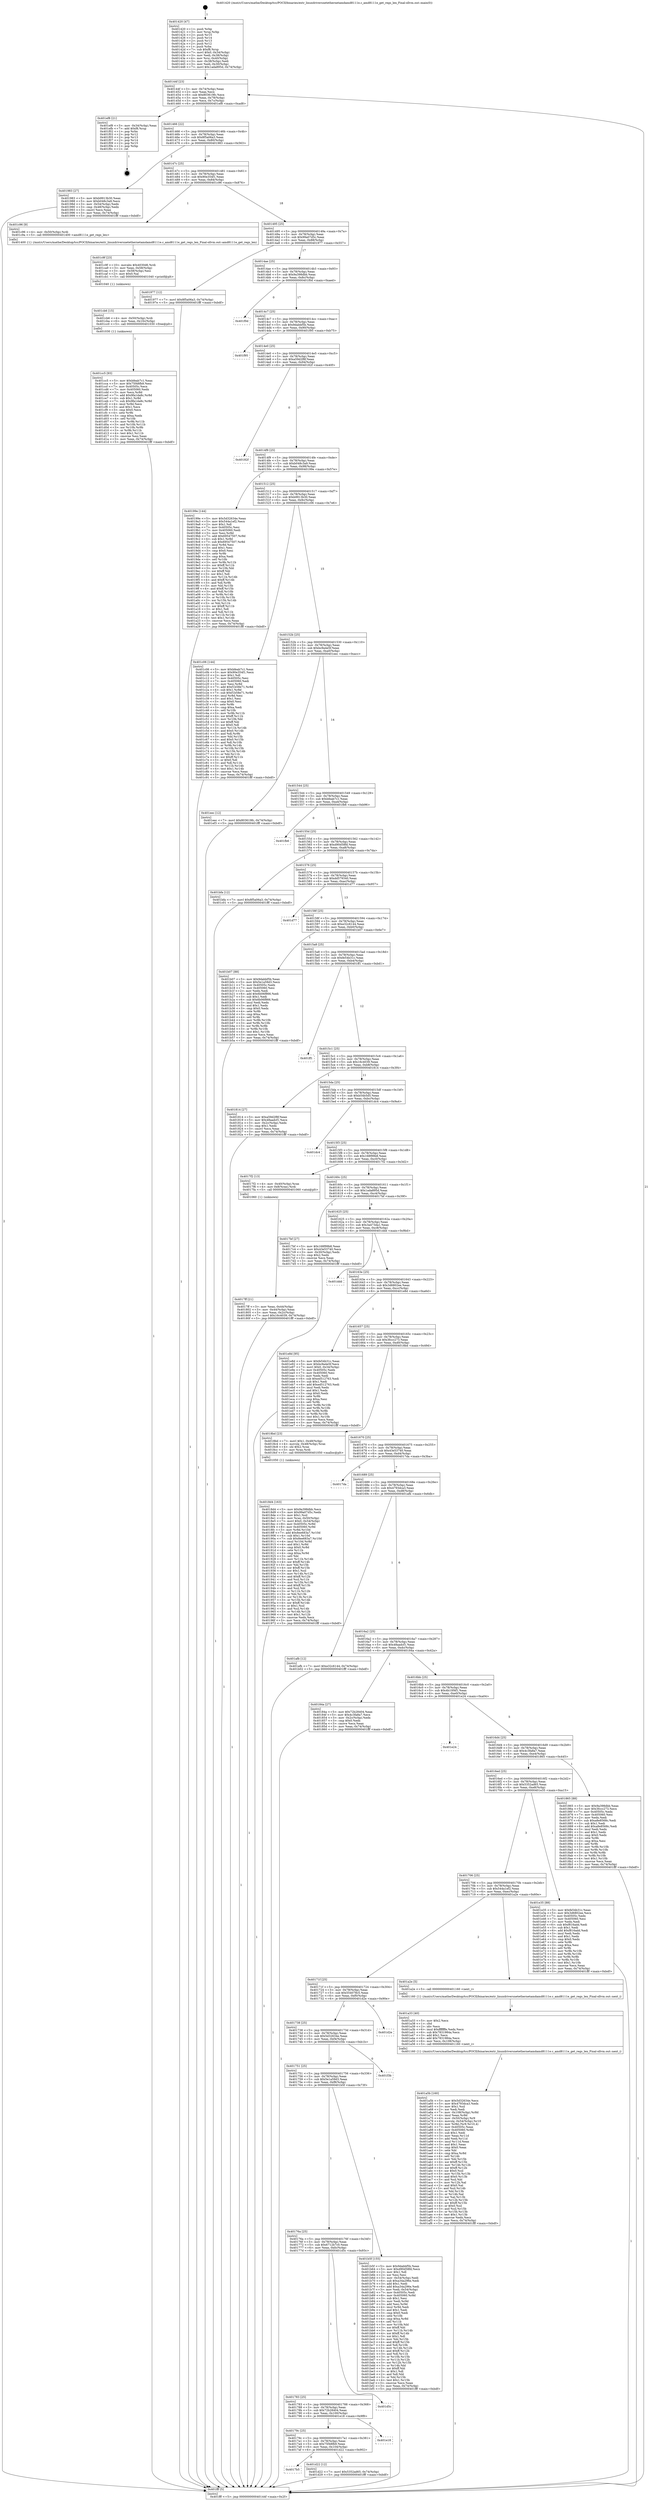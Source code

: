 digraph "0x401420" {
  label = "0x401420 (/mnt/c/Users/mathe/Desktop/tcc/POCII/binaries/extr_linuxdriversnetethernetamdamd8111e.c_amd8111e_get_regs_len_Final-ollvm.out::main(0))"
  labelloc = "t"
  node[shape=record]

  Entry [label="",width=0.3,height=0.3,shape=circle,fillcolor=black,style=filled]
  "0x40144f" [label="{
     0x40144f [23]\l
     | [instrs]\l
     &nbsp;&nbsp;0x40144f \<+3\>: mov -0x74(%rbp),%eax\l
     &nbsp;&nbsp;0x401452 \<+2\>: mov %eax,%ecx\l
     &nbsp;&nbsp;0x401454 \<+6\>: sub $0x803619fc,%ecx\l
     &nbsp;&nbsp;0x40145a \<+3\>: mov %eax,-0x78(%rbp)\l
     &nbsp;&nbsp;0x40145d \<+3\>: mov %ecx,-0x7c(%rbp)\l
     &nbsp;&nbsp;0x401460 \<+6\>: je 0000000000401ef8 \<main+0xad8\>\l
  }"]
  "0x401ef8" [label="{
     0x401ef8 [21]\l
     | [instrs]\l
     &nbsp;&nbsp;0x401ef8 \<+3\>: mov -0x34(%rbp),%eax\l
     &nbsp;&nbsp;0x401efb \<+7\>: add $0xf8,%rsp\l
     &nbsp;&nbsp;0x401f02 \<+1\>: pop %rbx\l
     &nbsp;&nbsp;0x401f03 \<+2\>: pop %r12\l
     &nbsp;&nbsp;0x401f05 \<+2\>: pop %r13\l
     &nbsp;&nbsp;0x401f07 \<+2\>: pop %r14\l
     &nbsp;&nbsp;0x401f09 \<+2\>: pop %r15\l
     &nbsp;&nbsp;0x401f0b \<+1\>: pop %rbp\l
     &nbsp;&nbsp;0x401f0c \<+1\>: ret\l
  }"]
  "0x401466" [label="{
     0x401466 [22]\l
     | [instrs]\l
     &nbsp;&nbsp;0x401466 \<+5\>: jmp 000000000040146b \<main+0x4b\>\l
     &nbsp;&nbsp;0x40146b \<+3\>: mov -0x78(%rbp),%eax\l
     &nbsp;&nbsp;0x40146e \<+5\>: sub $0x8f5a06a3,%eax\l
     &nbsp;&nbsp;0x401473 \<+3\>: mov %eax,-0x80(%rbp)\l
     &nbsp;&nbsp;0x401476 \<+6\>: je 0000000000401983 \<main+0x563\>\l
  }"]
  Exit [label="",width=0.3,height=0.3,shape=circle,fillcolor=black,style=filled,peripheries=2]
  "0x401983" [label="{
     0x401983 [27]\l
     | [instrs]\l
     &nbsp;&nbsp;0x401983 \<+5\>: mov $0xb9913b30,%eax\l
     &nbsp;&nbsp;0x401988 \<+5\>: mov $0xb048c3a9,%ecx\l
     &nbsp;&nbsp;0x40198d \<+3\>: mov -0x54(%rbp),%edx\l
     &nbsp;&nbsp;0x401990 \<+3\>: cmp -0x48(%rbp),%edx\l
     &nbsp;&nbsp;0x401993 \<+3\>: cmovl %ecx,%eax\l
     &nbsp;&nbsp;0x401996 \<+3\>: mov %eax,-0x74(%rbp)\l
     &nbsp;&nbsp;0x401999 \<+5\>: jmp 0000000000401fff \<main+0xbdf\>\l
  }"]
  "0x40147c" [label="{
     0x40147c [25]\l
     | [instrs]\l
     &nbsp;&nbsp;0x40147c \<+5\>: jmp 0000000000401481 \<main+0x61\>\l
     &nbsp;&nbsp;0x401481 \<+3\>: mov -0x78(%rbp),%eax\l
     &nbsp;&nbsp;0x401484 \<+5\>: sub $0x90e354f1,%eax\l
     &nbsp;&nbsp;0x401489 \<+6\>: mov %eax,-0x84(%rbp)\l
     &nbsp;&nbsp;0x40148f \<+6\>: je 0000000000401c96 \<main+0x876\>\l
  }"]
  "0x4017b5" [label="{
     0x4017b5\l
  }", style=dashed]
  "0x401c96" [label="{
     0x401c96 [9]\l
     | [instrs]\l
     &nbsp;&nbsp;0x401c96 \<+4\>: mov -0x50(%rbp),%rdi\l
     &nbsp;&nbsp;0x401c9a \<+5\>: call 0000000000401400 \<amd8111e_get_regs_len\>\l
     | [calls]\l
     &nbsp;&nbsp;0x401400 \{1\} (/mnt/c/Users/mathe/Desktop/tcc/POCII/binaries/extr_linuxdriversnetethernetamdamd8111e.c_amd8111e_get_regs_len_Final-ollvm.out::amd8111e_get_regs_len)\l
  }"]
  "0x401495" [label="{
     0x401495 [25]\l
     | [instrs]\l
     &nbsp;&nbsp;0x401495 \<+5\>: jmp 000000000040149a \<main+0x7a\>\l
     &nbsp;&nbsp;0x40149a \<+3\>: mov -0x78(%rbp),%eax\l
     &nbsp;&nbsp;0x40149d \<+5\>: sub $0x99a07d5c,%eax\l
     &nbsp;&nbsp;0x4014a2 \<+6\>: mov %eax,-0x88(%rbp)\l
     &nbsp;&nbsp;0x4014a8 \<+6\>: je 0000000000401977 \<main+0x557\>\l
  }"]
  "0x401d22" [label="{
     0x401d22 [12]\l
     | [instrs]\l
     &nbsp;&nbsp;0x401d22 \<+7\>: movl $0x5352ad65,-0x74(%rbp)\l
     &nbsp;&nbsp;0x401d29 \<+5\>: jmp 0000000000401fff \<main+0xbdf\>\l
  }"]
  "0x401977" [label="{
     0x401977 [12]\l
     | [instrs]\l
     &nbsp;&nbsp;0x401977 \<+7\>: movl $0x8f5a06a3,-0x74(%rbp)\l
     &nbsp;&nbsp;0x40197e \<+5\>: jmp 0000000000401fff \<main+0xbdf\>\l
  }"]
  "0x4014ae" [label="{
     0x4014ae [25]\l
     | [instrs]\l
     &nbsp;&nbsp;0x4014ae \<+5\>: jmp 00000000004014b3 \<main+0x93\>\l
     &nbsp;&nbsp;0x4014b3 \<+3\>: mov -0x78(%rbp),%eax\l
     &nbsp;&nbsp;0x4014b6 \<+5\>: sub $0x9a398dbb,%eax\l
     &nbsp;&nbsp;0x4014bb \<+6\>: mov %eax,-0x8c(%rbp)\l
     &nbsp;&nbsp;0x4014c1 \<+6\>: je 0000000000401f0d \<main+0xaed\>\l
  }"]
  "0x40179c" [label="{
     0x40179c [25]\l
     | [instrs]\l
     &nbsp;&nbsp;0x40179c \<+5\>: jmp 00000000004017a1 \<main+0x381\>\l
     &nbsp;&nbsp;0x4017a1 \<+3\>: mov -0x78(%rbp),%eax\l
     &nbsp;&nbsp;0x4017a4 \<+5\>: sub $0x75f48fb9,%eax\l
     &nbsp;&nbsp;0x4017a9 \<+6\>: mov %eax,-0x104(%rbp)\l
     &nbsp;&nbsp;0x4017af \<+6\>: je 0000000000401d22 \<main+0x902\>\l
  }"]
  "0x401f0d" [label="{
     0x401f0d\l
  }", style=dashed]
  "0x4014c7" [label="{
     0x4014c7 [25]\l
     | [instrs]\l
     &nbsp;&nbsp;0x4014c7 \<+5\>: jmp 00000000004014cc \<main+0xac\>\l
     &nbsp;&nbsp;0x4014cc \<+3\>: mov -0x78(%rbp),%eax\l
     &nbsp;&nbsp;0x4014cf \<+5\>: sub $0x9dabbf5b,%eax\l
     &nbsp;&nbsp;0x4014d4 \<+6\>: mov %eax,-0x90(%rbp)\l
     &nbsp;&nbsp;0x4014da \<+6\>: je 0000000000401f95 \<main+0xb75\>\l
  }"]
  "0x401e18" [label="{
     0x401e18\l
  }", style=dashed]
  "0x401f95" [label="{
     0x401f95\l
  }", style=dashed]
  "0x4014e0" [label="{
     0x4014e0 [25]\l
     | [instrs]\l
     &nbsp;&nbsp;0x4014e0 \<+5\>: jmp 00000000004014e5 \<main+0xc5\>\l
     &nbsp;&nbsp;0x4014e5 \<+3\>: mov -0x78(%rbp),%eax\l
     &nbsp;&nbsp;0x4014e8 \<+5\>: sub $0xa59d2f8f,%eax\l
     &nbsp;&nbsp;0x4014ed \<+6\>: mov %eax,-0x94(%rbp)\l
     &nbsp;&nbsp;0x4014f3 \<+6\>: je 000000000040182f \<main+0x40f\>\l
  }"]
  "0x401783" [label="{
     0x401783 [25]\l
     | [instrs]\l
     &nbsp;&nbsp;0x401783 \<+5\>: jmp 0000000000401788 \<main+0x368\>\l
     &nbsp;&nbsp;0x401788 \<+3\>: mov -0x78(%rbp),%eax\l
     &nbsp;&nbsp;0x40178b \<+5\>: sub $0x72b28404,%eax\l
     &nbsp;&nbsp;0x401790 \<+6\>: mov %eax,-0x100(%rbp)\l
     &nbsp;&nbsp;0x401796 \<+6\>: je 0000000000401e18 \<main+0x9f8\>\l
  }"]
  "0x40182f" [label="{
     0x40182f\l
  }", style=dashed]
  "0x4014f9" [label="{
     0x4014f9 [25]\l
     | [instrs]\l
     &nbsp;&nbsp;0x4014f9 \<+5\>: jmp 00000000004014fe \<main+0xde\>\l
     &nbsp;&nbsp;0x4014fe \<+3\>: mov -0x78(%rbp),%eax\l
     &nbsp;&nbsp;0x401501 \<+5\>: sub $0xb048c3a9,%eax\l
     &nbsp;&nbsp;0x401506 \<+6\>: mov %eax,-0x98(%rbp)\l
     &nbsp;&nbsp;0x40150c \<+6\>: je 000000000040199e \<main+0x57e\>\l
  }"]
  "0x401d5c" [label="{
     0x401d5c\l
  }", style=dashed]
  "0x40199e" [label="{
     0x40199e [144]\l
     | [instrs]\l
     &nbsp;&nbsp;0x40199e \<+5\>: mov $0x5d32634e,%eax\l
     &nbsp;&nbsp;0x4019a3 \<+5\>: mov $0x544a1ef2,%ecx\l
     &nbsp;&nbsp;0x4019a8 \<+2\>: mov $0x1,%dl\l
     &nbsp;&nbsp;0x4019aa \<+7\>: mov 0x40505c,%esi\l
     &nbsp;&nbsp;0x4019b1 \<+7\>: mov 0x405060,%edi\l
     &nbsp;&nbsp;0x4019b8 \<+3\>: mov %esi,%r8d\l
     &nbsp;&nbsp;0x4019bb \<+7\>: add $0x69547507,%r8d\l
     &nbsp;&nbsp;0x4019c2 \<+4\>: sub $0x1,%r8d\l
     &nbsp;&nbsp;0x4019c6 \<+7\>: sub $0x69547507,%r8d\l
     &nbsp;&nbsp;0x4019cd \<+4\>: imul %r8d,%esi\l
     &nbsp;&nbsp;0x4019d1 \<+3\>: and $0x1,%esi\l
     &nbsp;&nbsp;0x4019d4 \<+3\>: cmp $0x0,%esi\l
     &nbsp;&nbsp;0x4019d7 \<+4\>: sete %r9b\l
     &nbsp;&nbsp;0x4019db \<+3\>: cmp $0xa,%edi\l
     &nbsp;&nbsp;0x4019de \<+4\>: setl %r10b\l
     &nbsp;&nbsp;0x4019e2 \<+3\>: mov %r9b,%r11b\l
     &nbsp;&nbsp;0x4019e5 \<+4\>: xor $0xff,%r11b\l
     &nbsp;&nbsp;0x4019e9 \<+3\>: mov %r10b,%bl\l
     &nbsp;&nbsp;0x4019ec \<+3\>: xor $0xff,%bl\l
     &nbsp;&nbsp;0x4019ef \<+3\>: xor $0x1,%dl\l
     &nbsp;&nbsp;0x4019f2 \<+3\>: mov %r11b,%r14b\l
     &nbsp;&nbsp;0x4019f5 \<+4\>: and $0xff,%r14b\l
     &nbsp;&nbsp;0x4019f9 \<+3\>: and %dl,%r9b\l
     &nbsp;&nbsp;0x4019fc \<+3\>: mov %bl,%r15b\l
     &nbsp;&nbsp;0x4019ff \<+4\>: and $0xff,%r15b\l
     &nbsp;&nbsp;0x401a03 \<+3\>: and %dl,%r10b\l
     &nbsp;&nbsp;0x401a06 \<+3\>: or %r9b,%r14b\l
     &nbsp;&nbsp;0x401a09 \<+3\>: or %r10b,%r15b\l
     &nbsp;&nbsp;0x401a0c \<+3\>: xor %r15b,%r14b\l
     &nbsp;&nbsp;0x401a0f \<+3\>: or %bl,%r11b\l
     &nbsp;&nbsp;0x401a12 \<+4\>: xor $0xff,%r11b\l
     &nbsp;&nbsp;0x401a16 \<+3\>: or $0x1,%dl\l
     &nbsp;&nbsp;0x401a19 \<+3\>: and %dl,%r11b\l
     &nbsp;&nbsp;0x401a1c \<+3\>: or %r11b,%r14b\l
     &nbsp;&nbsp;0x401a1f \<+4\>: test $0x1,%r14b\l
     &nbsp;&nbsp;0x401a23 \<+3\>: cmovne %ecx,%eax\l
     &nbsp;&nbsp;0x401a26 \<+3\>: mov %eax,-0x74(%rbp)\l
     &nbsp;&nbsp;0x401a29 \<+5\>: jmp 0000000000401fff \<main+0xbdf\>\l
  }"]
  "0x401512" [label="{
     0x401512 [25]\l
     | [instrs]\l
     &nbsp;&nbsp;0x401512 \<+5\>: jmp 0000000000401517 \<main+0xf7\>\l
     &nbsp;&nbsp;0x401517 \<+3\>: mov -0x78(%rbp),%eax\l
     &nbsp;&nbsp;0x40151a \<+5\>: sub $0xb9913b30,%eax\l
     &nbsp;&nbsp;0x40151f \<+6\>: mov %eax,-0x9c(%rbp)\l
     &nbsp;&nbsp;0x401525 \<+6\>: je 0000000000401c06 \<main+0x7e6\>\l
  }"]
  "0x401cc5" [label="{
     0x401cc5 [93]\l
     | [instrs]\l
     &nbsp;&nbsp;0x401cc5 \<+5\>: mov $0xbfeab7c1,%eax\l
     &nbsp;&nbsp;0x401cca \<+5\>: mov $0x75f48fb9,%esi\l
     &nbsp;&nbsp;0x401ccf \<+7\>: mov 0x40505c,%ecx\l
     &nbsp;&nbsp;0x401cd6 \<+7\>: mov 0x405060,%edx\l
     &nbsp;&nbsp;0x401cdd \<+3\>: mov %ecx,%r8d\l
     &nbsp;&nbsp;0x401ce0 \<+7\>: add $0x9fa1da8c,%r8d\l
     &nbsp;&nbsp;0x401ce7 \<+4\>: sub $0x1,%r8d\l
     &nbsp;&nbsp;0x401ceb \<+7\>: sub $0x9fa1da8c,%r8d\l
     &nbsp;&nbsp;0x401cf2 \<+4\>: imul %r8d,%ecx\l
     &nbsp;&nbsp;0x401cf6 \<+3\>: and $0x1,%ecx\l
     &nbsp;&nbsp;0x401cf9 \<+3\>: cmp $0x0,%ecx\l
     &nbsp;&nbsp;0x401cfc \<+4\>: sete %r9b\l
     &nbsp;&nbsp;0x401d00 \<+3\>: cmp $0xa,%edx\l
     &nbsp;&nbsp;0x401d03 \<+4\>: setl %r10b\l
     &nbsp;&nbsp;0x401d07 \<+3\>: mov %r9b,%r11b\l
     &nbsp;&nbsp;0x401d0a \<+3\>: and %r10b,%r11b\l
     &nbsp;&nbsp;0x401d0d \<+3\>: xor %r10b,%r9b\l
     &nbsp;&nbsp;0x401d10 \<+3\>: or %r9b,%r11b\l
     &nbsp;&nbsp;0x401d13 \<+4\>: test $0x1,%r11b\l
     &nbsp;&nbsp;0x401d17 \<+3\>: cmovne %esi,%eax\l
     &nbsp;&nbsp;0x401d1a \<+3\>: mov %eax,-0x74(%rbp)\l
     &nbsp;&nbsp;0x401d1d \<+5\>: jmp 0000000000401fff \<main+0xbdf\>\l
  }"]
  "0x401c06" [label="{
     0x401c06 [144]\l
     | [instrs]\l
     &nbsp;&nbsp;0x401c06 \<+5\>: mov $0xbfeab7c1,%eax\l
     &nbsp;&nbsp;0x401c0b \<+5\>: mov $0x90e354f1,%ecx\l
     &nbsp;&nbsp;0x401c10 \<+2\>: mov $0x1,%dl\l
     &nbsp;&nbsp;0x401c12 \<+7\>: mov 0x40505c,%esi\l
     &nbsp;&nbsp;0x401c19 \<+7\>: mov 0x405060,%edi\l
     &nbsp;&nbsp;0x401c20 \<+3\>: mov %esi,%r8d\l
     &nbsp;&nbsp;0x401c23 \<+7\>: add $0xf1b58e71,%r8d\l
     &nbsp;&nbsp;0x401c2a \<+4\>: sub $0x1,%r8d\l
     &nbsp;&nbsp;0x401c2e \<+7\>: sub $0xf1b58e71,%r8d\l
     &nbsp;&nbsp;0x401c35 \<+4\>: imul %r8d,%esi\l
     &nbsp;&nbsp;0x401c39 \<+3\>: and $0x1,%esi\l
     &nbsp;&nbsp;0x401c3c \<+3\>: cmp $0x0,%esi\l
     &nbsp;&nbsp;0x401c3f \<+4\>: sete %r9b\l
     &nbsp;&nbsp;0x401c43 \<+3\>: cmp $0xa,%edi\l
     &nbsp;&nbsp;0x401c46 \<+4\>: setl %r10b\l
     &nbsp;&nbsp;0x401c4a \<+3\>: mov %r9b,%r11b\l
     &nbsp;&nbsp;0x401c4d \<+4\>: xor $0xff,%r11b\l
     &nbsp;&nbsp;0x401c51 \<+3\>: mov %r10b,%bl\l
     &nbsp;&nbsp;0x401c54 \<+3\>: xor $0xff,%bl\l
     &nbsp;&nbsp;0x401c57 \<+3\>: xor $0x0,%dl\l
     &nbsp;&nbsp;0x401c5a \<+3\>: mov %r11b,%r14b\l
     &nbsp;&nbsp;0x401c5d \<+4\>: and $0x0,%r14b\l
     &nbsp;&nbsp;0x401c61 \<+3\>: and %dl,%r9b\l
     &nbsp;&nbsp;0x401c64 \<+3\>: mov %bl,%r15b\l
     &nbsp;&nbsp;0x401c67 \<+4\>: and $0x0,%r15b\l
     &nbsp;&nbsp;0x401c6b \<+3\>: and %dl,%r10b\l
     &nbsp;&nbsp;0x401c6e \<+3\>: or %r9b,%r14b\l
     &nbsp;&nbsp;0x401c71 \<+3\>: or %r10b,%r15b\l
     &nbsp;&nbsp;0x401c74 \<+3\>: xor %r15b,%r14b\l
     &nbsp;&nbsp;0x401c77 \<+3\>: or %bl,%r11b\l
     &nbsp;&nbsp;0x401c7a \<+4\>: xor $0xff,%r11b\l
     &nbsp;&nbsp;0x401c7e \<+3\>: or $0x0,%dl\l
     &nbsp;&nbsp;0x401c81 \<+3\>: and %dl,%r11b\l
     &nbsp;&nbsp;0x401c84 \<+3\>: or %r11b,%r14b\l
     &nbsp;&nbsp;0x401c87 \<+4\>: test $0x1,%r14b\l
     &nbsp;&nbsp;0x401c8b \<+3\>: cmovne %ecx,%eax\l
     &nbsp;&nbsp;0x401c8e \<+3\>: mov %eax,-0x74(%rbp)\l
     &nbsp;&nbsp;0x401c91 \<+5\>: jmp 0000000000401fff \<main+0xbdf\>\l
  }"]
  "0x40152b" [label="{
     0x40152b [25]\l
     | [instrs]\l
     &nbsp;&nbsp;0x40152b \<+5\>: jmp 0000000000401530 \<main+0x110\>\l
     &nbsp;&nbsp;0x401530 \<+3\>: mov -0x78(%rbp),%eax\l
     &nbsp;&nbsp;0x401533 \<+5\>: sub $0xbc9a4e5f,%eax\l
     &nbsp;&nbsp;0x401538 \<+6\>: mov %eax,-0xa0(%rbp)\l
     &nbsp;&nbsp;0x40153e \<+6\>: je 0000000000401eec \<main+0xacc\>\l
  }"]
  "0x401cb6" [label="{
     0x401cb6 [15]\l
     | [instrs]\l
     &nbsp;&nbsp;0x401cb6 \<+4\>: mov -0x50(%rbp),%rdi\l
     &nbsp;&nbsp;0x401cba \<+6\>: mov %eax,-0x10c(%rbp)\l
     &nbsp;&nbsp;0x401cc0 \<+5\>: call 0000000000401030 \<free@plt\>\l
     | [calls]\l
     &nbsp;&nbsp;0x401030 \{1\} (unknown)\l
  }"]
  "0x401eec" [label="{
     0x401eec [12]\l
     | [instrs]\l
     &nbsp;&nbsp;0x401eec \<+7\>: movl $0x803619fc,-0x74(%rbp)\l
     &nbsp;&nbsp;0x401ef3 \<+5\>: jmp 0000000000401fff \<main+0xbdf\>\l
  }"]
  "0x401544" [label="{
     0x401544 [25]\l
     | [instrs]\l
     &nbsp;&nbsp;0x401544 \<+5\>: jmp 0000000000401549 \<main+0x129\>\l
     &nbsp;&nbsp;0x401549 \<+3\>: mov -0x78(%rbp),%eax\l
     &nbsp;&nbsp;0x40154c \<+5\>: sub $0xbfeab7c1,%eax\l
     &nbsp;&nbsp;0x401551 \<+6\>: mov %eax,-0xa4(%rbp)\l
     &nbsp;&nbsp;0x401557 \<+6\>: je 0000000000401fb6 \<main+0xb96\>\l
  }"]
  "0x401c9f" [label="{
     0x401c9f [23]\l
     | [instrs]\l
     &nbsp;&nbsp;0x401c9f \<+10\>: movabs $0x4030d6,%rdi\l
     &nbsp;&nbsp;0x401ca9 \<+3\>: mov %eax,-0x58(%rbp)\l
     &nbsp;&nbsp;0x401cac \<+3\>: mov -0x58(%rbp),%esi\l
     &nbsp;&nbsp;0x401caf \<+2\>: mov $0x0,%al\l
     &nbsp;&nbsp;0x401cb1 \<+5\>: call 0000000000401040 \<printf@plt\>\l
     | [calls]\l
     &nbsp;&nbsp;0x401040 \{1\} (unknown)\l
  }"]
  "0x401fb6" [label="{
     0x401fb6\l
  }", style=dashed]
  "0x40155d" [label="{
     0x40155d [25]\l
     | [instrs]\l
     &nbsp;&nbsp;0x40155d \<+5\>: jmp 0000000000401562 \<main+0x142\>\l
     &nbsp;&nbsp;0x401562 \<+3\>: mov -0x78(%rbp),%eax\l
     &nbsp;&nbsp;0x401565 \<+5\>: sub $0xd90d58fd,%eax\l
     &nbsp;&nbsp;0x40156a \<+6\>: mov %eax,-0xa8(%rbp)\l
     &nbsp;&nbsp;0x401570 \<+6\>: je 0000000000401bfa \<main+0x7da\>\l
  }"]
  "0x40176a" [label="{
     0x40176a [25]\l
     | [instrs]\l
     &nbsp;&nbsp;0x40176a \<+5\>: jmp 000000000040176f \<main+0x34f\>\l
     &nbsp;&nbsp;0x40176f \<+3\>: mov -0x78(%rbp),%eax\l
     &nbsp;&nbsp;0x401772 \<+5\>: sub $0x6712b7c0,%eax\l
     &nbsp;&nbsp;0x401777 \<+6\>: mov %eax,-0xfc(%rbp)\l
     &nbsp;&nbsp;0x40177d \<+6\>: je 0000000000401d5c \<main+0x93c\>\l
  }"]
  "0x401bfa" [label="{
     0x401bfa [12]\l
     | [instrs]\l
     &nbsp;&nbsp;0x401bfa \<+7\>: movl $0x8f5a06a3,-0x74(%rbp)\l
     &nbsp;&nbsp;0x401c01 \<+5\>: jmp 0000000000401fff \<main+0xbdf\>\l
  }"]
  "0x401576" [label="{
     0x401576 [25]\l
     | [instrs]\l
     &nbsp;&nbsp;0x401576 \<+5\>: jmp 000000000040157b \<main+0x15b\>\l
     &nbsp;&nbsp;0x40157b \<+3\>: mov -0x78(%rbp),%eax\l
     &nbsp;&nbsp;0x40157e \<+5\>: sub $0xdd579340,%eax\l
     &nbsp;&nbsp;0x401583 \<+6\>: mov %eax,-0xac(%rbp)\l
     &nbsp;&nbsp;0x401589 \<+6\>: je 0000000000401d77 \<main+0x957\>\l
  }"]
  "0x401b5f" [label="{
     0x401b5f [155]\l
     | [instrs]\l
     &nbsp;&nbsp;0x401b5f \<+5\>: mov $0x9dabbf5b,%eax\l
     &nbsp;&nbsp;0x401b64 \<+5\>: mov $0xd90d58fd,%ecx\l
     &nbsp;&nbsp;0x401b69 \<+2\>: mov $0x1,%dl\l
     &nbsp;&nbsp;0x401b6b \<+2\>: xor %esi,%esi\l
     &nbsp;&nbsp;0x401b6d \<+3\>: mov -0x54(%rbp),%edi\l
     &nbsp;&nbsp;0x401b70 \<+6\>: sub $0xa34a296e,%edi\l
     &nbsp;&nbsp;0x401b76 \<+3\>: add $0x1,%edi\l
     &nbsp;&nbsp;0x401b79 \<+6\>: add $0xa34a296e,%edi\l
     &nbsp;&nbsp;0x401b7f \<+3\>: mov %edi,-0x54(%rbp)\l
     &nbsp;&nbsp;0x401b82 \<+7\>: mov 0x40505c,%edi\l
     &nbsp;&nbsp;0x401b89 \<+8\>: mov 0x405060,%r8d\l
     &nbsp;&nbsp;0x401b91 \<+3\>: sub $0x1,%esi\l
     &nbsp;&nbsp;0x401b94 \<+3\>: mov %edi,%r9d\l
     &nbsp;&nbsp;0x401b97 \<+3\>: add %esi,%r9d\l
     &nbsp;&nbsp;0x401b9a \<+4\>: imul %r9d,%edi\l
     &nbsp;&nbsp;0x401b9e \<+3\>: and $0x1,%edi\l
     &nbsp;&nbsp;0x401ba1 \<+3\>: cmp $0x0,%edi\l
     &nbsp;&nbsp;0x401ba4 \<+4\>: sete %r10b\l
     &nbsp;&nbsp;0x401ba8 \<+4\>: cmp $0xa,%r8d\l
     &nbsp;&nbsp;0x401bac \<+4\>: setl %r11b\l
     &nbsp;&nbsp;0x401bb0 \<+3\>: mov %r10b,%bl\l
     &nbsp;&nbsp;0x401bb3 \<+3\>: xor $0xff,%bl\l
     &nbsp;&nbsp;0x401bb6 \<+3\>: mov %r11b,%r14b\l
     &nbsp;&nbsp;0x401bb9 \<+4\>: xor $0xff,%r14b\l
     &nbsp;&nbsp;0x401bbd \<+3\>: xor $0x1,%dl\l
     &nbsp;&nbsp;0x401bc0 \<+3\>: mov %bl,%r15b\l
     &nbsp;&nbsp;0x401bc3 \<+4\>: and $0xff,%r15b\l
     &nbsp;&nbsp;0x401bc7 \<+3\>: and %dl,%r10b\l
     &nbsp;&nbsp;0x401bca \<+3\>: mov %r14b,%r12b\l
     &nbsp;&nbsp;0x401bcd \<+4\>: and $0xff,%r12b\l
     &nbsp;&nbsp;0x401bd1 \<+3\>: and %dl,%r11b\l
     &nbsp;&nbsp;0x401bd4 \<+3\>: or %r10b,%r15b\l
     &nbsp;&nbsp;0x401bd7 \<+3\>: or %r11b,%r12b\l
     &nbsp;&nbsp;0x401bda \<+3\>: xor %r12b,%r15b\l
     &nbsp;&nbsp;0x401bdd \<+3\>: or %r14b,%bl\l
     &nbsp;&nbsp;0x401be0 \<+3\>: xor $0xff,%bl\l
     &nbsp;&nbsp;0x401be3 \<+3\>: or $0x1,%dl\l
     &nbsp;&nbsp;0x401be6 \<+2\>: and %dl,%bl\l
     &nbsp;&nbsp;0x401be8 \<+3\>: or %bl,%r15b\l
     &nbsp;&nbsp;0x401beb \<+4\>: test $0x1,%r15b\l
     &nbsp;&nbsp;0x401bef \<+3\>: cmovne %ecx,%eax\l
     &nbsp;&nbsp;0x401bf2 \<+3\>: mov %eax,-0x74(%rbp)\l
     &nbsp;&nbsp;0x401bf5 \<+5\>: jmp 0000000000401fff \<main+0xbdf\>\l
  }"]
  "0x401d77" [label="{
     0x401d77\l
  }", style=dashed]
  "0x40158f" [label="{
     0x40158f [25]\l
     | [instrs]\l
     &nbsp;&nbsp;0x40158f \<+5\>: jmp 0000000000401594 \<main+0x174\>\l
     &nbsp;&nbsp;0x401594 \<+3\>: mov -0x78(%rbp),%eax\l
     &nbsp;&nbsp;0x401597 \<+5\>: sub $0xe32c6144,%eax\l
     &nbsp;&nbsp;0x40159c \<+6\>: mov %eax,-0xb0(%rbp)\l
     &nbsp;&nbsp;0x4015a2 \<+6\>: je 0000000000401b07 \<main+0x6e7\>\l
  }"]
  "0x401751" [label="{
     0x401751 [25]\l
     | [instrs]\l
     &nbsp;&nbsp;0x401751 \<+5\>: jmp 0000000000401756 \<main+0x336\>\l
     &nbsp;&nbsp;0x401756 \<+3\>: mov -0x78(%rbp),%eax\l
     &nbsp;&nbsp;0x401759 \<+5\>: sub $0x5e1a59d3,%eax\l
     &nbsp;&nbsp;0x40175e \<+6\>: mov %eax,-0xf8(%rbp)\l
     &nbsp;&nbsp;0x401764 \<+6\>: je 0000000000401b5f \<main+0x73f\>\l
  }"]
  "0x401b07" [label="{
     0x401b07 [88]\l
     | [instrs]\l
     &nbsp;&nbsp;0x401b07 \<+5\>: mov $0x9dabbf5b,%eax\l
     &nbsp;&nbsp;0x401b0c \<+5\>: mov $0x5e1a59d3,%ecx\l
     &nbsp;&nbsp;0x401b11 \<+7\>: mov 0x40505c,%edx\l
     &nbsp;&nbsp;0x401b18 \<+7\>: mov 0x405060,%esi\l
     &nbsp;&nbsp;0x401b1f \<+2\>: mov %edx,%edi\l
     &nbsp;&nbsp;0x401b21 \<+6\>: add $0x6b06f866,%edi\l
     &nbsp;&nbsp;0x401b27 \<+3\>: sub $0x1,%edi\l
     &nbsp;&nbsp;0x401b2a \<+6\>: sub $0x6b06f866,%edi\l
     &nbsp;&nbsp;0x401b30 \<+3\>: imul %edi,%edx\l
     &nbsp;&nbsp;0x401b33 \<+3\>: and $0x1,%edx\l
     &nbsp;&nbsp;0x401b36 \<+3\>: cmp $0x0,%edx\l
     &nbsp;&nbsp;0x401b39 \<+4\>: sete %r8b\l
     &nbsp;&nbsp;0x401b3d \<+3\>: cmp $0xa,%esi\l
     &nbsp;&nbsp;0x401b40 \<+4\>: setl %r9b\l
     &nbsp;&nbsp;0x401b44 \<+3\>: mov %r8b,%r10b\l
     &nbsp;&nbsp;0x401b47 \<+3\>: and %r9b,%r10b\l
     &nbsp;&nbsp;0x401b4a \<+3\>: xor %r9b,%r8b\l
     &nbsp;&nbsp;0x401b4d \<+3\>: or %r8b,%r10b\l
     &nbsp;&nbsp;0x401b50 \<+4\>: test $0x1,%r10b\l
     &nbsp;&nbsp;0x401b54 \<+3\>: cmovne %ecx,%eax\l
     &nbsp;&nbsp;0x401b57 \<+3\>: mov %eax,-0x74(%rbp)\l
     &nbsp;&nbsp;0x401b5a \<+5\>: jmp 0000000000401fff \<main+0xbdf\>\l
  }"]
  "0x4015a8" [label="{
     0x4015a8 [25]\l
     | [instrs]\l
     &nbsp;&nbsp;0x4015a8 \<+5\>: jmp 00000000004015ad \<main+0x18d\>\l
     &nbsp;&nbsp;0x4015ad \<+3\>: mov -0x78(%rbp),%eax\l
     &nbsp;&nbsp;0x4015b0 \<+5\>: sub $0xfe54b31c,%eax\l
     &nbsp;&nbsp;0x4015b5 \<+6\>: mov %eax,-0xb4(%rbp)\l
     &nbsp;&nbsp;0x4015bb \<+6\>: je 0000000000401ff1 \<main+0xbd1\>\l
  }"]
  "0x401f3b" [label="{
     0x401f3b\l
  }", style=dashed]
  "0x401ff1" [label="{
     0x401ff1\l
  }", style=dashed]
  "0x4015c1" [label="{
     0x4015c1 [25]\l
     | [instrs]\l
     &nbsp;&nbsp;0x4015c1 \<+5\>: jmp 00000000004015c6 \<main+0x1a6\>\l
     &nbsp;&nbsp;0x4015c6 \<+3\>: mov -0x78(%rbp),%eax\l
     &nbsp;&nbsp;0x4015c9 \<+5\>: sub $0x16c4039,%eax\l
     &nbsp;&nbsp;0x4015ce \<+6\>: mov %eax,-0xb8(%rbp)\l
     &nbsp;&nbsp;0x4015d4 \<+6\>: je 0000000000401814 \<main+0x3f4\>\l
  }"]
  "0x401738" [label="{
     0x401738 [25]\l
     | [instrs]\l
     &nbsp;&nbsp;0x401738 \<+5\>: jmp 000000000040173d \<main+0x31d\>\l
     &nbsp;&nbsp;0x40173d \<+3\>: mov -0x78(%rbp),%eax\l
     &nbsp;&nbsp;0x401740 \<+5\>: sub $0x5d32634e,%eax\l
     &nbsp;&nbsp;0x401745 \<+6\>: mov %eax,-0xf4(%rbp)\l
     &nbsp;&nbsp;0x40174b \<+6\>: je 0000000000401f3b \<main+0xb1b\>\l
  }"]
  "0x401814" [label="{
     0x401814 [27]\l
     | [instrs]\l
     &nbsp;&nbsp;0x401814 \<+5\>: mov $0xa59d2f8f,%eax\l
     &nbsp;&nbsp;0x401819 \<+5\>: mov $0x48aadcf1,%ecx\l
     &nbsp;&nbsp;0x40181e \<+3\>: mov -0x2c(%rbp),%edx\l
     &nbsp;&nbsp;0x401821 \<+3\>: cmp $0x1,%edx\l
     &nbsp;&nbsp;0x401824 \<+3\>: cmovl %ecx,%eax\l
     &nbsp;&nbsp;0x401827 \<+3\>: mov %eax,-0x74(%rbp)\l
     &nbsp;&nbsp;0x40182a \<+5\>: jmp 0000000000401fff \<main+0xbdf\>\l
  }"]
  "0x4015da" [label="{
     0x4015da [25]\l
     | [instrs]\l
     &nbsp;&nbsp;0x4015da \<+5\>: jmp 00000000004015df \<main+0x1bf\>\l
     &nbsp;&nbsp;0x4015df \<+3\>: mov -0x78(%rbp),%eax\l
     &nbsp;&nbsp;0x4015e2 \<+5\>: sub $0xb54b5d5,%eax\l
     &nbsp;&nbsp;0x4015e7 \<+6\>: mov %eax,-0xbc(%rbp)\l
     &nbsp;&nbsp;0x4015ed \<+6\>: je 0000000000401dc4 \<main+0x9a4\>\l
  }"]
  "0x401d2e" [label="{
     0x401d2e\l
  }", style=dashed]
  "0x401dc4" [label="{
     0x401dc4\l
  }", style=dashed]
  "0x4015f3" [label="{
     0x4015f3 [25]\l
     | [instrs]\l
     &nbsp;&nbsp;0x4015f3 \<+5\>: jmp 00000000004015f8 \<main+0x1d8\>\l
     &nbsp;&nbsp;0x4015f8 \<+3\>: mov -0x78(%rbp),%eax\l
     &nbsp;&nbsp;0x4015fb \<+5\>: sub $0x168f99b8,%eax\l
     &nbsp;&nbsp;0x401600 \<+6\>: mov %eax,-0xc0(%rbp)\l
     &nbsp;&nbsp;0x401606 \<+6\>: je 00000000004017f2 \<main+0x3d2\>\l
  }"]
  "0x401a5b" [label="{
     0x401a5b [160]\l
     | [instrs]\l
     &nbsp;&nbsp;0x401a5b \<+5\>: mov $0x5d32634e,%ecx\l
     &nbsp;&nbsp;0x401a60 \<+5\>: mov $0x4793dca3,%edx\l
     &nbsp;&nbsp;0x401a65 \<+3\>: mov $0x1,%sil\l
     &nbsp;&nbsp;0x401a68 \<+2\>: xor %edi,%edi\l
     &nbsp;&nbsp;0x401a6a \<+7\>: mov -0x108(%rbp),%r8d\l
     &nbsp;&nbsp;0x401a71 \<+4\>: imul %eax,%r8d\l
     &nbsp;&nbsp;0x401a75 \<+4\>: mov -0x50(%rbp),%r9\l
     &nbsp;&nbsp;0x401a79 \<+4\>: movslq -0x54(%rbp),%r10\l
     &nbsp;&nbsp;0x401a7d \<+4\>: mov %r8d,(%r9,%r10,4)\l
     &nbsp;&nbsp;0x401a81 \<+7\>: mov 0x40505c,%eax\l
     &nbsp;&nbsp;0x401a88 \<+8\>: mov 0x405060,%r8d\l
     &nbsp;&nbsp;0x401a90 \<+3\>: sub $0x1,%edi\l
     &nbsp;&nbsp;0x401a93 \<+3\>: mov %eax,%r11d\l
     &nbsp;&nbsp;0x401a96 \<+3\>: add %edi,%r11d\l
     &nbsp;&nbsp;0x401a99 \<+4\>: imul %r11d,%eax\l
     &nbsp;&nbsp;0x401a9d \<+3\>: and $0x1,%eax\l
     &nbsp;&nbsp;0x401aa0 \<+3\>: cmp $0x0,%eax\l
     &nbsp;&nbsp;0x401aa3 \<+3\>: sete %bl\l
     &nbsp;&nbsp;0x401aa6 \<+4\>: cmp $0xa,%r8d\l
     &nbsp;&nbsp;0x401aaa \<+4\>: setl %r14b\l
     &nbsp;&nbsp;0x401aae \<+3\>: mov %bl,%r15b\l
     &nbsp;&nbsp;0x401ab1 \<+4\>: xor $0xff,%r15b\l
     &nbsp;&nbsp;0x401ab5 \<+3\>: mov %r14b,%r12b\l
     &nbsp;&nbsp;0x401ab8 \<+4\>: xor $0xff,%r12b\l
     &nbsp;&nbsp;0x401abc \<+4\>: xor $0x0,%sil\l
     &nbsp;&nbsp;0x401ac0 \<+3\>: mov %r15b,%r13b\l
     &nbsp;&nbsp;0x401ac3 \<+4\>: and $0x0,%r13b\l
     &nbsp;&nbsp;0x401ac7 \<+3\>: and %sil,%bl\l
     &nbsp;&nbsp;0x401aca \<+3\>: mov %r12b,%al\l
     &nbsp;&nbsp;0x401acd \<+2\>: and $0x0,%al\l
     &nbsp;&nbsp;0x401acf \<+3\>: and %sil,%r14b\l
     &nbsp;&nbsp;0x401ad2 \<+3\>: or %bl,%r13b\l
     &nbsp;&nbsp;0x401ad5 \<+3\>: or %r14b,%al\l
     &nbsp;&nbsp;0x401ad8 \<+3\>: xor %al,%r13b\l
     &nbsp;&nbsp;0x401adb \<+3\>: or %r12b,%r15b\l
     &nbsp;&nbsp;0x401ade \<+4\>: xor $0xff,%r15b\l
     &nbsp;&nbsp;0x401ae2 \<+4\>: or $0x0,%sil\l
     &nbsp;&nbsp;0x401ae6 \<+3\>: and %sil,%r15b\l
     &nbsp;&nbsp;0x401ae9 \<+3\>: or %r15b,%r13b\l
     &nbsp;&nbsp;0x401aec \<+4\>: test $0x1,%r13b\l
     &nbsp;&nbsp;0x401af0 \<+3\>: cmovne %edx,%ecx\l
     &nbsp;&nbsp;0x401af3 \<+3\>: mov %ecx,-0x74(%rbp)\l
     &nbsp;&nbsp;0x401af6 \<+5\>: jmp 0000000000401fff \<main+0xbdf\>\l
  }"]
  "0x4017f2" [label="{
     0x4017f2 [13]\l
     | [instrs]\l
     &nbsp;&nbsp;0x4017f2 \<+4\>: mov -0x40(%rbp),%rax\l
     &nbsp;&nbsp;0x4017f6 \<+4\>: mov 0x8(%rax),%rdi\l
     &nbsp;&nbsp;0x4017fa \<+5\>: call 0000000000401060 \<atoi@plt\>\l
     | [calls]\l
     &nbsp;&nbsp;0x401060 \{1\} (unknown)\l
  }"]
  "0x40160c" [label="{
     0x40160c [25]\l
     | [instrs]\l
     &nbsp;&nbsp;0x40160c \<+5\>: jmp 0000000000401611 \<main+0x1f1\>\l
     &nbsp;&nbsp;0x401611 \<+3\>: mov -0x78(%rbp),%eax\l
     &nbsp;&nbsp;0x401614 \<+5\>: sub $0x1ada895d,%eax\l
     &nbsp;&nbsp;0x401619 \<+6\>: mov %eax,-0xc4(%rbp)\l
     &nbsp;&nbsp;0x40161f \<+6\>: je 00000000004017bf \<main+0x39f\>\l
  }"]
  "0x401a33" [label="{
     0x401a33 [40]\l
     | [instrs]\l
     &nbsp;&nbsp;0x401a33 \<+5\>: mov $0x2,%ecx\l
     &nbsp;&nbsp;0x401a38 \<+1\>: cltd\l
     &nbsp;&nbsp;0x401a39 \<+2\>: idiv %ecx\l
     &nbsp;&nbsp;0x401a3b \<+6\>: imul $0xfffffffe,%edx,%ecx\l
     &nbsp;&nbsp;0x401a41 \<+6\>: sub $0x7831984a,%ecx\l
     &nbsp;&nbsp;0x401a47 \<+3\>: add $0x1,%ecx\l
     &nbsp;&nbsp;0x401a4a \<+6\>: add $0x7831984a,%ecx\l
     &nbsp;&nbsp;0x401a50 \<+6\>: mov %ecx,-0x108(%rbp)\l
     &nbsp;&nbsp;0x401a56 \<+5\>: call 0000000000401160 \<next_i\>\l
     | [calls]\l
     &nbsp;&nbsp;0x401160 \{1\} (/mnt/c/Users/mathe/Desktop/tcc/POCII/binaries/extr_linuxdriversnetethernetamdamd8111e.c_amd8111e_get_regs_len_Final-ollvm.out::next_i)\l
  }"]
  "0x4017bf" [label="{
     0x4017bf [27]\l
     | [instrs]\l
     &nbsp;&nbsp;0x4017bf \<+5\>: mov $0x168f99b8,%eax\l
     &nbsp;&nbsp;0x4017c4 \<+5\>: mov $0x43e53740,%ecx\l
     &nbsp;&nbsp;0x4017c9 \<+3\>: mov -0x30(%rbp),%edx\l
     &nbsp;&nbsp;0x4017cc \<+3\>: cmp $0x2,%edx\l
     &nbsp;&nbsp;0x4017cf \<+3\>: cmovne %ecx,%eax\l
     &nbsp;&nbsp;0x4017d2 \<+3\>: mov %eax,-0x74(%rbp)\l
     &nbsp;&nbsp;0x4017d5 \<+5\>: jmp 0000000000401fff \<main+0xbdf\>\l
  }"]
  "0x401625" [label="{
     0x401625 [25]\l
     | [instrs]\l
     &nbsp;&nbsp;0x401625 \<+5\>: jmp 000000000040162a \<main+0x20a\>\l
     &nbsp;&nbsp;0x40162a \<+3\>: mov -0x78(%rbp),%eax\l
     &nbsp;&nbsp;0x40162d \<+5\>: sub $0x3a473da1,%eax\l
     &nbsp;&nbsp;0x401632 \<+6\>: mov %eax,-0xc8(%rbp)\l
     &nbsp;&nbsp;0x401638 \<+6\>: je 0000000000401ddd \<main+0x9bd\>\l
  }"]
  "0x401fff" [label="{
     0x401fff [5]\l
     | [instrs]\l
     &nbsp;&nbsp;0x401fff \<+5\>: jmp 000000000040144f \<main+0x2f\>\l
  }"]
  "0x401420" [label="{
     0x401420 [47]\l
     | [instrs]\l
     &nbsp;&nbsp;0x401420 \<+1\>: push %rbp\l
     &nbsp;&nbsp;0x401421 \<+3\>: mov %rsp,%rbp\l
     &nbsp;&nbsp;0x401424 \<+2\>: push %r15\l
     &nbsp;&nbsp;0x401426 \<+2\>: push %r14\l
     &nbsp;&nbsp;0x401428 \<+2\>: push %r13\l
     &nbsp;&nbsp;0x40142a \<+2\>: push %r12\l
     &nbsp;&nbsp;0x40142c \<+1\>: push %rbx\l
     &nbsp;&nbsp;0x40142d \<+7\>: sub $0xf8,%rsp\l
     &nbsp;&nbsp;0x401434 \<+7\>: movl $0x0,-0x34(%rbp)\l
     &nbsp;&nbsp;0x40143b \<+3\>: mov %edi,-0x38(%rbp)\l
     &nbsp;&nbsp;0x40143e \<+4\>: mov %rsi,-0x40(%rbp)\l
     &nbsp;&nbsp;0x401442 \<+3\>: mov -0x38(%rbp),%edi\l
     &nbsp;&nbsp;0x401445 \<+3\>: mov %edi,-0x30(%rbp)\l
     &nbsp;&nbsp;0x401448 \<+7\>: movl $0x1ada895d,-0x74(%rbp)\l
  }"]
  "0x4017ff" [label="{
     0x4017ff [21]\l
     | [instrs]\l
     &nbsp;&nbsp;0x4017ff \<+3\>: mov %eax,-0x44(%rbp)\l
     &nbsp;&nbsp;0x401802 \<+3\>: mov -0x44(%rbp),%eax\l
     &nbsp;&nbsp;0x401805 \<+3\>: mov %eax,-0x2c(%rbp)\l
     &nbsp;&nbsp;0x401808 \<+7\>: movl $0x16c4039,-0x74(%rbp)\l
     &nbsp;&nbsp;0x40180f \<+5\>: jmp 0000000000401fff \<main+0xbdf\>\l
  }"]
  "0x40171f" [label="{
     0x40171f [25]\l
     | [instrs]\l
     &nbsp;&nbsp;0x40171f \<+5\>: jmp 0000000000401724 \<main+0x304\>\l
     &nbsp;&nbsp;0x401724 \<+3\>: mov -0x78(%rbp),%eax\l
     &nbsp;&nbsp;0x401727 \<+5\>: sub $0x554078c5,%eax\l
     &nbsp;&nbsp;0x40172c \<+6\>: mov %eax,-0xf0(%rbp)\l
     &nbsp;&nbsp;0x401732 \<+6\>: je 0000000000401d2e \<main+0x90e\>\l
  }"]
  "0x401ddd" [label="{
     0x401ddd\l
  }", style=dashed]
  "0x40163e" [label="{
     0x40163e [25]\l
     | [instrs]\l
     &nbsp;&nbsp;0x40163e \<+5\>: jmp 0000000000401643 \<main+0x223\>\l
     &nbsp;&nbsp;0x401643 \<+3\>: mov -0x78(%rbp),%eax\l
     &nbsp;&nbsp;0x401646 \<+5\>: sub $0x3d6802ee,%eax\l
     &nbsp;&nbsp;0x40164b \<+6\>: mov %eax,-0xcc(%rbp)\l
     &nbsp;&nbsp;0x401651 \<+6\>: je 0000000000401e8d \<main+0xa6d\>\l
  }"]
  "0x401a2e" [label="{
     0x401a2e [5]\l
     | [instrs]\l
     &nbsp;&nbsp;0x401a2e \<+5\>: call 0000000000401160 \<next_i\>\l
     | [calls]\l
     &nbsp;&nbsp;0x401160 \{1\} (/mnt/c/Users/mathe/Desktop/tcc/POCII/binaries/extr_linuxdriversnetethernetamdamd8111e.c_amd8111e_get_regs_len_Final-ollvm.out::next_i)\l
  }"]
  "0x401e8d" [label="{
     0x401e8d [95]\l
     | [instrs]\l
     &nbsp;&nbsp;0x401e8d \<+5\>: mov $0xfe54b31c,%eax\l
     &nbsp;&nbsp;0x401e92 \<+5\>: mov $0xbc9a4e5f,%ecx\l
     &nbsp;&nbsp;0x401e97 \<+7\>: movl $0x0,-0x34(%rbp)\l
     &nbsp;&nbsp;0x401e9e \<+7\>: mov 0x40505c,%edx\l
     &nbsp;&nbsp;0x401ea5 \<+7\>: mov 0x405060,%esi\l
     &nbsp;&nbsp;0x401eac \<+2\>: mov %edx,%edi\l
     &nbsp;&nbsp;0x401eae \<+6\>: sub $0xed512763,%edi\l
     &nbsp;&nbsp;0x401eb4 \<+3\>: sub $0x1,%edi\l
     &nbsp;&nbsp;0x401eb7 \<+6\>: add $0xed512763,%edi\l
     &nbsp;&nbsp;0x401ebd \<+3\>: imul %edi,%edx\l
     &nbsp;&nbsp;0x401ec0 \<+3\>: and $0x1,%edx\l
     &nbsp;&nbsp;0x401ec3 \<+3\>: cmp $0x0,%edx\l
     &nbsp;&nbsp;0x401ec6 \<+4\>: sete %r8b\l
     &nbsp;&nbsp;0x401eca \<+3\>: cmp $0xa,%esi\l
     &nbsp;&nbsp;0x401ecd \<+4\>: setl %r9b\l
     &nbsp;&nbsp;0x401ed1 \<+3\>: mov %r8b,%r10b\l
     &nbsp;&nbsp;0x401ed4 \<+3\>: and %r9b,%r10b\l
     &nbsp;&nbsp;0x401ed7 \<+3\>: xor %r9b,%r8b\l
     &nbsp;&nbsp;0x401eda \<+3\>: or %r8b,%r10b\l
     &nbsp;&nbsp;0x401edd \<+4\>: test $0x1,%r10b\l
     &nbsp;&nbsp;0x401ee1 \<+3\>: cmovne %ecx,%eax\l
     &nbsp;&nbsp;0x401ee4 \<+3\>: mov %eax,-0x74(%rbp)\l
     &nbsp;&nbsp;0x401ee7 \<+5\>: jmp 0000000000401fff \<main+0xbdf\>\l
  }"]
  "0x401657" [label="{
     0x401657 [25]\l
     | [instrs]\l
     &nbsp;&nbsp;0x401657 \<+5\>: jmp 000000000040165c \<main+0x23c\>\l
     &nbsp;&nbsp;0x40165c \<+3\>: mov -0x78(%rbp),%eax\l
     &nbsp;&nbsp;0x40165f \<+5\>: sub $0x3fccc273,%eax\l
     &nbsp;&nbsp;0x401664 \<+6\>: mov %eax,-0xd0(%rbp)\l
     &nbsp;&nbsp;0x40166a \<+6\>: je 00000000004018bd \<main+0x49d\>\l
  }"]
  "0x401706" [label="{
     0x401706 [25]\l
     | [instrs]\l
     &nbsp;&nbsp;0x401706 \<+5\>: jmp 000000000040170b \<main+0x2eb\>\l
     &nbsp;&nbsp;0x40170b \<+3\>: mov -0x78(%rbp),%eax\l
     &nbsp;&nbsp;0x40170e \<+5\>: sub $0x544a1ef2,%eax\l
     &nbsp;&nbsp;0x401713 \<+6\>: mov %eax,-0xec(%rbp)\l
     &nbsp;&nbsp;0x401719 \<+6\>: je 0000000000401a2e \<main+0x60e\>\l
  }"]
  "0x4018bd" [label="{
     0x4018bd [23]\l
     | [instrs]\l
     &nbsp;&nbsp;0x4018bd \<+7\>: movl $0x1,-0x48(%rbp)\l
     &nbsp;&nbsp;0x4018c4 \<+4\>: movslq -0x48(%rbp),%rax\l
     &nbsp;&nbsp;0x4018c8 \<+4\>: shl $0x2,%rax\l
     &nbsp;&nbsp;0x4018cc \<+3\>: mov %rax,%rdi\l
     &nbsp;&nbsp;0x4018cf \<+5\>: call 0000000000401050 \<malloc@plt\>\l
     | [calls]\l
     &nbsp;&nbsp;0x401050 \{1\} (unknown)\l
  }"]
  "0x401670" [label="{
     0x401670 [25]\l
     | [instrs]\l
     &nbsp;&nbsp;0x401670 \<+5\>: jmp 0000000000401675 \<main+0x255\>\l
     &nbsp;&nbsp;0x401675 \<+3\>: mov -0x78(%rbp),%eax\l
     &nbsp;&nbsp;0x401678 \<+5\>: sub $0x43e53740,%eax\l
     &nbsp;&nbsp;0x40167d \<+6\>: mov %eax,-0xd4(%rbp)\l
     &nbsp;&nbsp;0x401683 \<+6\>: je 00000000004017da \<main+0x3ba\>\l
  }"]
  "0x401e35" [label="{
     0x401e35 [88]\l
     | [instrs]\l
     &nbsp;&nbsp;0x401e35 \<+5\>: mov $0xfe54b31c,%eax\l
     &nbsp;&nbsp;0x401e3a \<+5\>: mov $0x3d6802ee,%ecx\l
     &nbsp;&nbsp;0x401e3f \<+7\>: mov 0x40505c,%edx\l
     &nbsp;&nbsp;0x401e46 \<+7\>: mov 0x405060,%esi\l
     &nbsp;&nbsp;0x401e4d \<+2\>: mov %edx,%edi\l
     &nbsp;&nbsp;0x401e4f \<+6\>: sub $0xf816add,%edi\l
     &nbsp;&nbsp;0x401e55 \<+3\>: sub $0x1,%edi\l
     &nbsp;&nbsp;0x401e58 \<+6\>: add $0xf816add,%edi\l
     &nbsp;&nbsp;0x401e5e \<+3\>: imul %edi,%edx\l
     &nbsp;&nbsp;0x401e61 \<+3\>: and $0x1,%edx\l
     &nbsp;&nbsp;0x401e64 \<+3\>: cmp $0x0,%edx\l
     &nbsp;&nbsp;0x401e67 \<+4\>: sete %r8b\l
     &nbsp;&nbsp;0x401e6b \<+3\>: cmp $0xa,%esi\l
     &nbsp;&nbsp;0x401e6e \<+4\>: setl %r9b\l
     &nbsp;&nbsp;0x401e72 \<+3\>: mov %r8b,%r10b\l
     &nbsp;&nbsp;0x401e75 \<+3\>: and %r9b,%r10b\l
     &nbsp;&nbsp;0x401e78 \<+3\>: xor %r9b,%r8b\l
     &nbsp;&nbsp;0x401e7b \<+3\>: or %r8b,%r10b\l
     &nbsp;&nbsp;0x401e7e \<+4\>: test $0x1,%r10b\l
     &nbsp;&nbsp;0x401e82 \<+3\>: cmovne %ecx,%eax\l
     &nbsp;&nbsp;0x401e85 \<+3\>: mov %eax,-0x74(%rbp)\l
     &nbsp;&nbsp;0x401e88 \<+5\>: jmp 0000000000401fff \<main+0xbdf\>\l
  }"]
  "0x4017da" [label="{
     0x4017da\l
  }", style=dashed]
  "0x401689" [label="{
     0x401689 [25]\l
     | [instrs]\l
     &nbsp;&nbsp;0x401689 \<+5\>: jmp 000000000040168e \<main+0x26e\>\l
     &nbsp;&nbsp;0x40168e \<+3\>: mov -0x78(%rbp),%eax\l
     &nbsp;&nbsp;0x401691 \<+5\>: sub $0x4793dca3,%eax\l
     &nbsp;&nbsp;0x401696 \<+6\>: mov %eax,-0xd8(%rbp)\l
     &nbsp;&nbsp;0x40169c \<+6\>: je 0000000000401afb \<main+0x6db\>\l
  }"]
  "0x4018d4" [label="{
     0x4018d4 [163]\l
     | [instrs]\l
     &nbsp;&nbsp;0x4018d4 \<+5\>: mov $0x9a398dbb,%ecx\l
     &nbsp;&nbsp;0x4018d9 \<+5\>: mov $0x99a07d5c,%edx\l
     &nbsp;&nbsp;0x4018de \<+3\>: mov $0x1,%sil\l
     &nbsp;&nbsp;0x4018e1 \<+4\>: mov %rax,-0x50(%rbp)\l
     &nbsp;&nbsp;0x4018e5 \<+7\>: movl $0x0,-0x54(%rbp)\l
     &nbsp;&nbsp;0x4018ec \<+8\>: mov 0x40505c,%r8d\l
     &nbsp;&nbsp;0x4018f4 \<+8\>: mov 0x405060,%r9d\l
     &nbsp;&nbsp;0x4018fc \<+3\>: mov %r8d,%r10d\l
     &nbsp;&nbsp;0x4018ff \<+7\>: add $0x8ee683a7,%r10d\l
     &nbsp;&nbsp;0x401906 \<+4\>: sub $0x1,%r10d\l
     &nbsp;&nbsp;0x40190a \<+7\>: sub $0x8ee683a7,%r10d\l
     &nbsp;&nbsp;0x401911 \<+4\>: imul %r10d,%r8d\l
     &nbsp;&nbsp;0x401915 \<+4\>: and $0x1,%r8d\l
     &nbsp;&nbsp;0x401919 \<+4\>: cmp $0x0,%r8d\l
     &nbsp;&nbsp;0x40191d \<+4\>: sete %r11b\l
     &nbsp;&nbsp;0x401921 \<+4\>: cmp $0xa,%r9d\l
     &nbsp;&nbsp;0x401925 \<+3\>: setl %bl\l
     &nbsp;&nbsp;0x401928 \<+3\>: mov %r11b,%r14b\l
     &nbsp;&nbsp;0x40192b \<+4\>: xor $0xff,%r14b\l
     &nbsp;&nbsp;0x40192f \<+3\>: mov %bl,%r15b\l
     &nbsp;&nbsp;0x401932 \<+4\>: xor $0xff,%r15b\l
     &nbsp;&nbsp;0x401936 \<+4\>: xor $0x1,%sil\l
     &nbsp;&nbsp;0x40193a \<+3\>: mov %r14b,%r12b\l
     &nbsp;&nbsp;0x40193d \<+4\>: and $0xff,%r12b\l
     &nbsp;&nbsp;0x401941 \<+3\>: and %sil,%r11b\l
     &nbsp;&nbsp;0x401944 \<+3\>: mov %r15b,%r13b\l
     &nbsp;&nbsp;0x401947 \<+4\>: and $0xff,%r13b\l
     &nbsp;&nbsp;0x40194b \<+3\>: and %sil,%bl\l
     &nbsp;&nbsp;0x40194e \<+3\>: or %r11b,%r12b\l
     &nbsp;&nbsp;0x401951 \<+3\>: or %bl,%r13b\l
     &nbsp;&nbsp;0x401954 \<+3\>: xor %r13b,%r12b\l
     &nbsp;&nbsp;0x401957 \<+3\>: or %r15b,%r14b\l
     &nbsp;&nbsp;0x40195a \<+4\>: xor $0xff,%r14b\l
     &nbsp;&nbsp;0x40195e \<+4\>: or $0x1,%sil\l
     &nbsp;&nbsp;0x401962 \<+3\>: and %sil,%r14b\l
     &nbsp;&nbsp;0x401965 \<+3\>: or %r14b,%r12b\l
     &nbsp;&nbsp;0x401968 \<+4\>: test $0x1,%r12b\l
     &nbsp;&nbsp;0x40196c \<+3\>: cmovne %edx,%ecx\l
     &nbsp;&nbsp;0x40196f \<+3\>: mov %ecx,-0x74(%rbp)\l
     &nbsp;&nbsp;0x401972 \<+5\>: jmp 0000000000401fff \<main+0xbdf\>\l
  }"]
  "0x401afb" [label="{
     0x401afb [12]\l
     | [instrs]\l
     &nbsp;&nbsp;0x401afb \<+7\>: movl $0xe32c6144,-0x74(%rbp)\l
     &nbsp;&nbsp;0x401b02 \<+5\>: jmp 0000000000401fff \<main+0xbdf\>\l
  }"]
  "0x4016a2" [label="{
     0x4016a2 [25]\l
     | [instrs]\l
     &nbsp;&nbsp;0x4016a2 \<+5\>: jmp 00000000004016a7 \<main+0x287\>\l
     &nbsp;&nbsp;0x4016a7 \<+3\>: mov -0x78(%rbp),%eax\l
     &nbsp;&nbsp;0x4016aa \<+5\>: sub $0x48aadcf1,%eax\l
     &nbsp;&nbsp;0x4016af \<+6\>: mov %eax,-0xdc(%rbp)\l
     &nbsp;&nbsp;0x4016b5 \<+6\>: je 000000000040184a \<main+0x42a\>\l
  }"]
  "0x4016ed" [label="{
     0x4016ed [25]\l
     | [instrs]\l
     &nbsp;&nbsp;0x4016ed \<+5\>: jmp 00000000004016f2 \<main+0x2d2\>\l
     &nbsp;&nbsp;0x4016f2 \<+3\>: mov -0x78(%rbp),%eax\l
     &nbsp;&nbsp;0x4016f5 \<+5\>: sub $0x5352ad65,%eax\l
     &nbsp;&nbsp;0x4016fa \<+6\>: mov %eax,-0xe8(%rbp)\l
     &nbsp;&nbsp;0x401700 \<+6\>: je 0000000000401e35 \<main+0xa15\>\l
  }"]
  "0x40184a" [label="{
     0x40184a [27]\l
     | [instrs]\l
     &nbsp;&nbsp;0x40184a \<+5\>: mov $0x72b28404,%eax\l
     &nbsp;&nbsp;0x40184f \<+5\>: mov $0x4c3fa8a7,%ecx\l
     &nbsp;&nbsp;0x401854 \<+3\>: mov -0x2c(%rbp),%edx\l
     &nbsp;&nbsp;0x401857 \<+3\>: cmp $0x0,%edx\l
     &nbsp;&nbsp;0x40185a \<+3\>: cmove %ecx,%eax\l
     &nbsp;&nbsp;0x40185d \<+3\>: mov %eax,-0x74(%rbp)\l
     &nbsp;&nbsp;0x401860 \<+5\>: jmp 0000000000401fff \<main+0xbdf\>\l
  }"]
  "0x4016bb" [label="{
     0x4016bb [25]\l
     | [instrs]\l
     &nbsp;&nbsp;0x4016bb \<+5\>: jmp 00000000004016c0 \<main+0x2a0\>\l
     &nbsp;&nbsp;0x4016c0 \<+3\>: mov -0x78(%rbp),%eax\l
     &nbsp;&nbsp;0x4016c3 \<+5\>: sub $0x4b10f4f1,%eax\l
     &nbsp;&nbsp;0x4016c8 \<+6\>: mov %eax,-0xe0(%rbp)\l
     &nbsp;&nbsp;0x4016ce \<+6\>: je 0000000000401e24 \<main+0xa04\>\l
  }"]
  "0x401865" [label="{
     0x401865 [88]\l
     | [instrs]\l
     &nbsp;&nbsp;0x401865 \<+5\>: mov $0x9a398dbb,%eax\l
     &nbsp;&nbsp;0x40186a \<+5\>: mov $0x3fccc273,%ecx\l
     &nbsp;&nbsp;0x40186f \<+7\>: mov 0x40505c,%edx\l
     &nbsp;&nbsp;0x401876 \<+7\>: mov 0x405060,%esi\l
     &nbsp;&nbsp;0x40187d \<+2\>: mov %edx,%edi\l
     &nbsp;&nbsp;0x40187f \<+6\>: sub $0xa8e8568c,%edi\l
     &nbsp;&nbsp;0x401885 \<+3\>: sub $0x1,%edi\l
     &nbsp;&nbsp;0x401888 \<+6\>: add $0xa8e8568c,%edi\l
     &nbsp;&nbsp;0x40188e \<+3\>: imul %edi,%edx\l
     &nbsp;&nbsp;0x401891 \<+3\>: and $0x1,%edx\l
     &nbsp;&nbsp;0x401894 \<+3\>: cmp $0x0,%edx\l
     &nbsp;&nbsp;0x401897 \<+4\>: sete %r8b\l
     &nbsp;&nbsp;0x40189b \<+3\>: cmp $0xa,%esi\l
     &nbsp;&nbsp;0x40189e \<+4\>: setl %r9b\l
     &nbsp;&nbsp;0x4018a2 \<+3\>: mov %r8b,%r10b\l
     &nbsp;&nbsp;0x4018a5 \<+3\>: and %r9b,%r10b\l
     &nbsp;&nbsp;0x4018a8 \<+3\>: xor %r9b,%r8b\l
     &nbsp;&nbsp;0x4018ab \<+3\>: or %r8b,%r10b\l
     &nbsp;&nbsp;0x4018ae \<+4\>: test $0x1,%r10b\l
     &nbsp;&nbsp;0x4018b2 \<+3\>: cmovne %ecx,%eax\l
     &nbsp;&nbsp;0x4018b5 \<+3\>: mov %eax,-0x74(%rbp)\l
     &nbsp;&nbsp;0x4018b8 \<+5\>: jmp 0000000000401fff \<main+0xbdf\>\l
  }"]
  "0x401e24" [label="{
     0x401e24\l
  }", style=dashed]
  "0x4016d4" [label="{
     0x4016d4 [25]\l
     | [instrs]\l
     &nbsp;&nbsp;0x4016d4 \<+5\>: jmp 00000000004016d9 \<main+0x2b9\>\l
     &nbsp;&nbsp;0x4016d9 \<+3\>: mov -0x78(%rbp),%eax\l
     &nbsp;&nbsp;0x4016dc \<+5\>: sub $0x4c3fa8a7,%eax\l
     &nbsp;&nbsp;0x4016e1 \<+6\>: mov %eax,-0xe4(%rbp)\l
     &nbsp;&nbsp;0x4016e7 \<+6\>: je 0000000000401865 \<main+0x445\>\l
  }"]
  Entry -> "0x401420" [label=" 1"]
  "0x40144f" -> "0x401ef8" [label=" 1"]
  "0x40144f" -> "0x401466" [label=" 21"]
  "0x401ef8" -> Exit [label=" 1"]
  "0x401466" -> "0x401983" [label=" 2"]
  "0x401466" -> "0x40147c" [label=" 19"]
  "0x401eec" -> "0x401fff" [label=" 1"]
  "0x40147c" -> "0x401c96" [label=" 1"]
  "0x40147c" -> "0x401495" [label=" 18"]
  "0x401e8d" -> "0x401fff" [label=" 1"]
  "0x401495" -> "0x401977" [label=" 1"]
  "0x401495" -> "0x4014ae" [label=" 17"]
  "0x401e35" -> "0x401fff" [label=" 1"]
  "0x4014ae" -> "0x401f0d" [label=" 0"]
  "0x4014ae" -> "0x4014c7" [label=" 17"]
  "0x40179c" -> "0x4017b5" [label=" 0"]
  "0x4014c7" -> "0x401f95" [label=" 0"]
  "0x4014c7" -> "0x4014e0" [label=" 17"]
  "0x40179c" -> "0x401d22" [label=" 1"]
  "0x4014e0" -> "0x40182f" [label=" 0"]
  "0x4014e0" -> "0x4014f9" [label=" 17"]
  "0x401783" -> "0x40179c" [label=" 1"]
  "0x4014f9" -> "0x40199e" [label=" 1"]
  "0x4014f9" -> "0x401512" [label=" 16"]
  "0x401783" -> "0x401e18" [label=" 0"]
  "0x401512" -> "0x401c06" [label=" 1"]
  "0x401512" -> "0x40152b" [label=" 15"]
  "0x40176a" -> "0x401783" [label=" 1"]
  "0x40152b" -> "0x401eec" [label=" 1"]
  "0x40152b" -> "0x401544" [label=" 14"]
  "0x40176a" -> "0x401d5c" [label=" 0"]
  "0x401544" -> "0x401fb6" [label=" 0"]
  "0x401544" -> "0x40155d" [label=" 14"]
  "0x401d22" -> "0x401fff" [label=" 1"]
  "0x40155d" -> "0x401bfa" [label=" 1"]
  "0x40155d" -> "0x401576" [label=" 13"]
  "0x401cc5" -> "0x401fff" [label=" 1"]
  "0x401576" -> "0x401d77" [label=" 0"]
  "0x401576" -> "0x40158f" [label=" 13"]
  "0x401cb6" -> "0x401cc5" [label=" 1"]
  "0x40158f" -> "0x401b07" [label=" 1"]
  "0x40158f" -> "0x4015a8" [label=" 12"]
  "0x401c96" -> "0x401c9f" [label=" 1"]
  "0x4015a8" -> "0x401ff1" [label=" 0"]
  "0x4015a8" -> "0x4015c1" [label=" 12"]
  "0x401c06" -> "0x401fff" [label=" 1"]
  "0x4015c1" -> "0x401814" [label=" 1"]
  "0x4015c1" -> "0x4015da" [label=" 11"]
  "0x401b5f" -> "0x401fff" [label=" 1"]
  "0x4015da" -> "0x401dc4" [label=" 0"]
  "0x4015da" -> "0x4015f3" [label=" 11"]
  "0x401751" -> "0x40176a" [label=" 1"]
  "0x4015f3" -> "0x4017f2" [label=" 1"]
  "0x4015f3" -> "0x40160c" [label=" 10"]
  "0x401c9f" -> "0x401cb6" [label=" 1"]
  "0x40160c" -> "0x4017bf" [label=" 1"]
  "0x40160c" -> "0x401625" [label=" 9"]
  "0x4017bf" -> "0x401fff" [label=" 1"]
  "0x401420" -> "0x40144f" [label=" 1"]
  "0x401fff" -> "0x40144f" [label=" 21"]
  "0x4017f2" -> "0x4017ff" [label=" 1"]
  "0x4017ff" -> "0x401fff" [label=" 1"]
  "0x401814" -> "0x401fff" [label=" 1"]
  "0x401738" -> "0x401751" [label=" 2"]
  "0x401625" -> "0x401ddd" [label=" 0"]
  "0x401625" -> "0x40163e" [label=" 9"]
  "0x401738" -> "0x401f3b" [label=" 0"]
  "0x40163e" -> "0x401e8d" [label=" 1"]
  "0x40163e" -> "0x401657" [label=" 8"]
  "0x401bfa" -> "0x401fff" [label=" 1"]
  "0x401657" -> "0x4018bd" [label=" 1"]
  "0x401657" -> "0x401670" [label=" 7"]
  "0x40171f" -> "0x401d2e" [label=" 0"]
  "0x401670" -> "0x4017da" [label=" 0"]
  "0x401670" -> "0x401689" [label=" 7"]
  "0x401751" -> "0x401b5f" [label=" 1"]
  "0x401689" -> "0x401afb" [label=" 1"]
  "0x401689" -> "0x4016a2" [label=" 6"]
  "0x401afb" -> "0x401fff" [label=" 1"]
  "0x4016a2" -> "0x40184a" [label=" 1"]
  "0x4016a2" -> "0x4016bb" [label=" 5"]
  "0x40184a" -> "0x401fff" [label=" 1"]
  "0x401a5b" -> "0x401fff" [label=" 1"]
  "0x4016bb" -> "0x401e24" [label=" 0"]
  "0x4016bb" -> "0x4016d4" [label=" 5"]
  "0x401a33" -> "0x401a5b" [label=" 1"]
  "0x4016d4" -> "0x401865" [label=" 1"]
  "0x4016d4" -> "0x4016ed" [label=" 4"]
  "0x401865" -> "0x401fff" [label=" 1"]
  "0x4018bd" -> "0x4018d4" [label=" 1"]
  "0x4018d4" -> "0x401fff" [label=" 1"]
  "0x401977" -> "0x401fff" [label=" 1"]
  "0x401983" -> "0x401fff" [label=" 2"]
  "0x40199e" -> "0x401fff" [label=" 1"]
  "0x401b07" -> "0x401fff" [label=" 1"]
  "0x4016ed" -> "0x401e35" [label=" 1"]
  "0x4016ed" -> "0x401706" [label=" 3"]
  "0x40171f" -> "0x401738" [label=" 2"]
  "0x401706" -> "0x401a2e" [label=" 1"]
  "0x401706" -> "0x40171f" [label=" 2"]
  "0x401a2e" -> "0x401a33" [label=" 1"]
}
